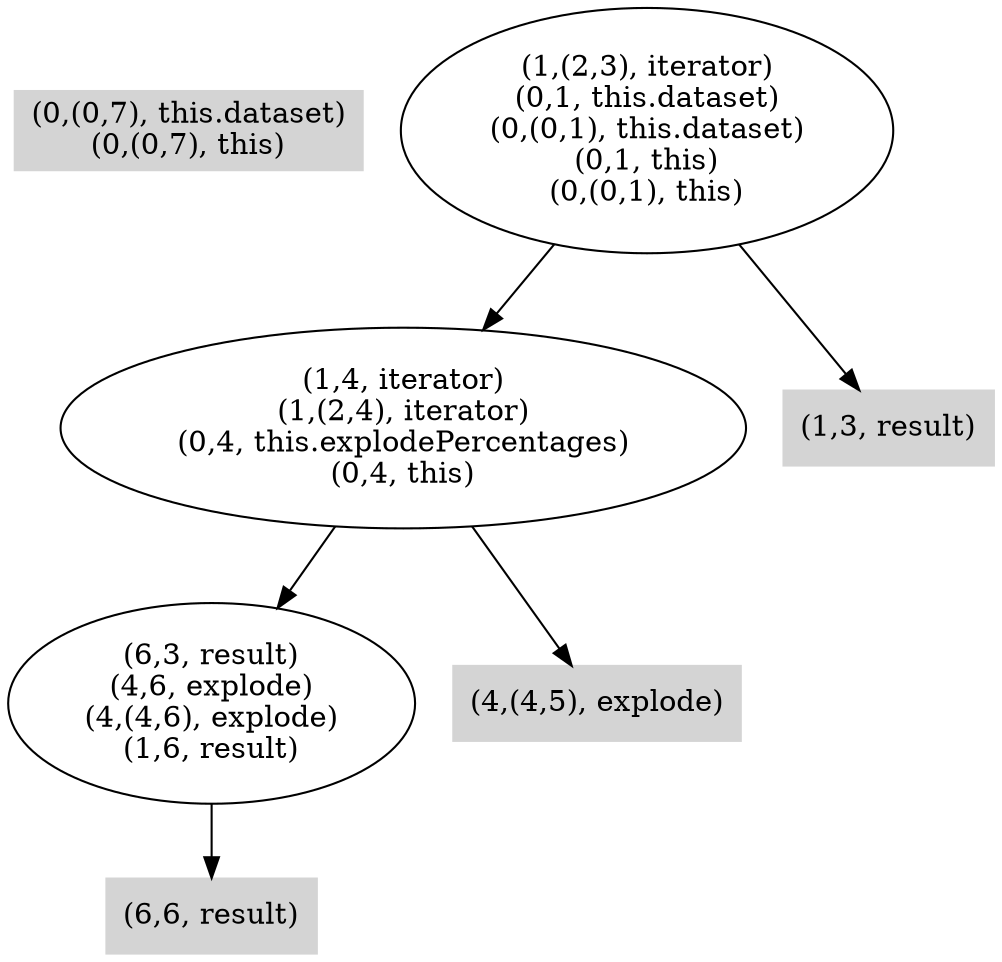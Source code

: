 digraph { 
3426 [shape=box,style=filled,color=".0 .0 .83",label="(0,(0,7), this.dataset)\n(0,(0,7), this)"];
3427 [shape=box,style=filled,color=".0 .0 .83",label="(6,6, result)"];
3428 [label="(6,3, result)\n(4,6, explode)\n(4,(4,6), explode)\n(1,6, result)"];
3429 [shape=box,style=filled,color=".0 .0 .83",label="(4,(4,5), explode)"];
3430 [label="(1,4, iterator)\n(1,(2,4), iterator)\n(0,4, this.explodePercentages)\n(0,4, this)"];
3431 [shape=box,style=filled,color=".0 .0 .83",label="(1,3, result)"];
3432 [label="(1,(2,3), iterator)\n(0,1, this.dataset)\n(0,(0,1), this.dataset)\n(0,1, this)\n(0,(0,1), this)"];
3428 -> 3427;
3430 -> 3428;
3430 -> 3429;
3432 -> 3430;
3432 -> 3431;
}